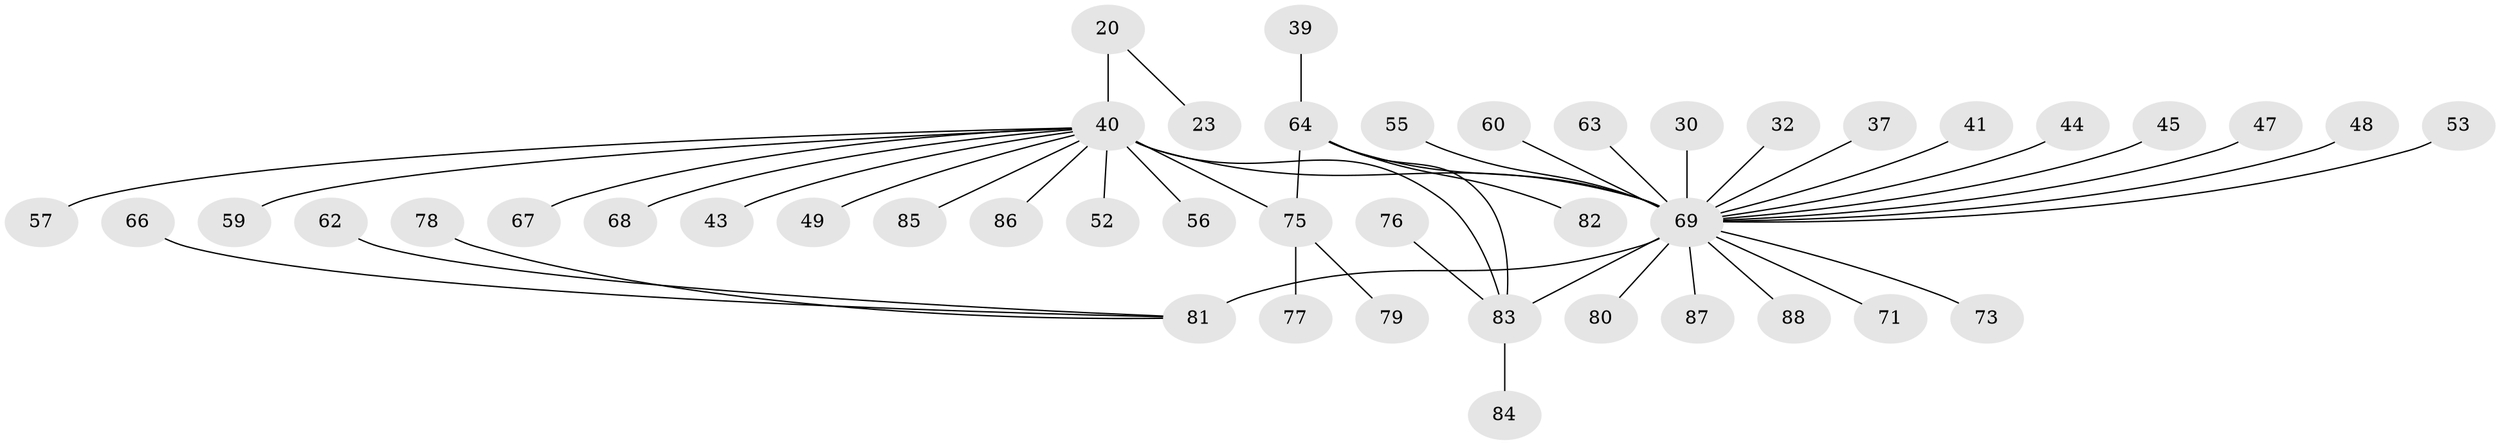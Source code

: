 // original degree distribution, {4: 0.056818181818181816, 7: 0.045454545454545456, 8: 0.022727272727272728, 10: 0.03409090909090909, 11: 0.022727272727272728, 3: 0.045454545454545456, 6: 0.03409090909090909, 5: 0.011363636363636364, 1: 0.6022727272727273, 2: 0.125}
// Generated by graph-tools (version 1.1) at 2025/54/03/09/25 04:54:50]
// undirected, 44 vertices, 46 edges
graph export_dot {
graph [start="1"]
  node [color=gray90,style=filled];
  20 [super="+18"];
  23;
  30;
  32;
  37;
  39;
  40 [super="+4+19"];
  41;
  43;
  44;
  45;
  47 [super="+25+13"];
  48;
  49 [super="+31"];
  52;
  53;
  55;
  56;
  57;
  59;
  60;
  62;
  63;
  64 [super="+11"];
  66;
  67 [super="+58"];
  68 [super="+51"];
  69 [super="+28+29"];
  71 [super="+42"];
  73;
  75 [super="+65"];
  76;
  77;
  78;
  79;
  80;
  81 [super="+8"];
  82 [super="+46"];
  83 [super="+72+74"];
  84;
  85;
  86;
  87;
  88 [super="+70"];
  20 -- 23;
  20 -- 40 [weight=4];
  30 -- 69;
  32 -- 69;
  37 -- 69;
  39 -- 64;
  40 -- 68;
  40 -- 43;
  40 -- 52;
  40 -- 85;
  40 -- 69 [weight=7];
  40 -- 67;
  40 -- 49;
  40 -- 83;
  40 -- 86;
  40 -- 56;
  40 -- 57;
  40 -- 59;
  40 -- 75 [weight=4];
  41 -- 69;
  44 -- 69;
  45 -- 69;
  47 -- 69 [weight=5];
  48 -- 69;
  53 -- 69;
  55 -- 69;
  60 -- 69;
  62 -- 81;
  63 -- 69;
  64 -- 82;
  64 -- 83 [weight=4];
  64 -- 69;
  64 -- 75;
  66 -- 81;
  69 -- 71;
  69 -- 73;
  69 -- 80;
  69 -- 83;
  69 -- 87;
  69 -- 88;
  69 -- 81 [weight=4];
  75 -- 77;
  75 -- 79;
  76 -- 83;
  78 -- 81;
  83 -- 84;
}
